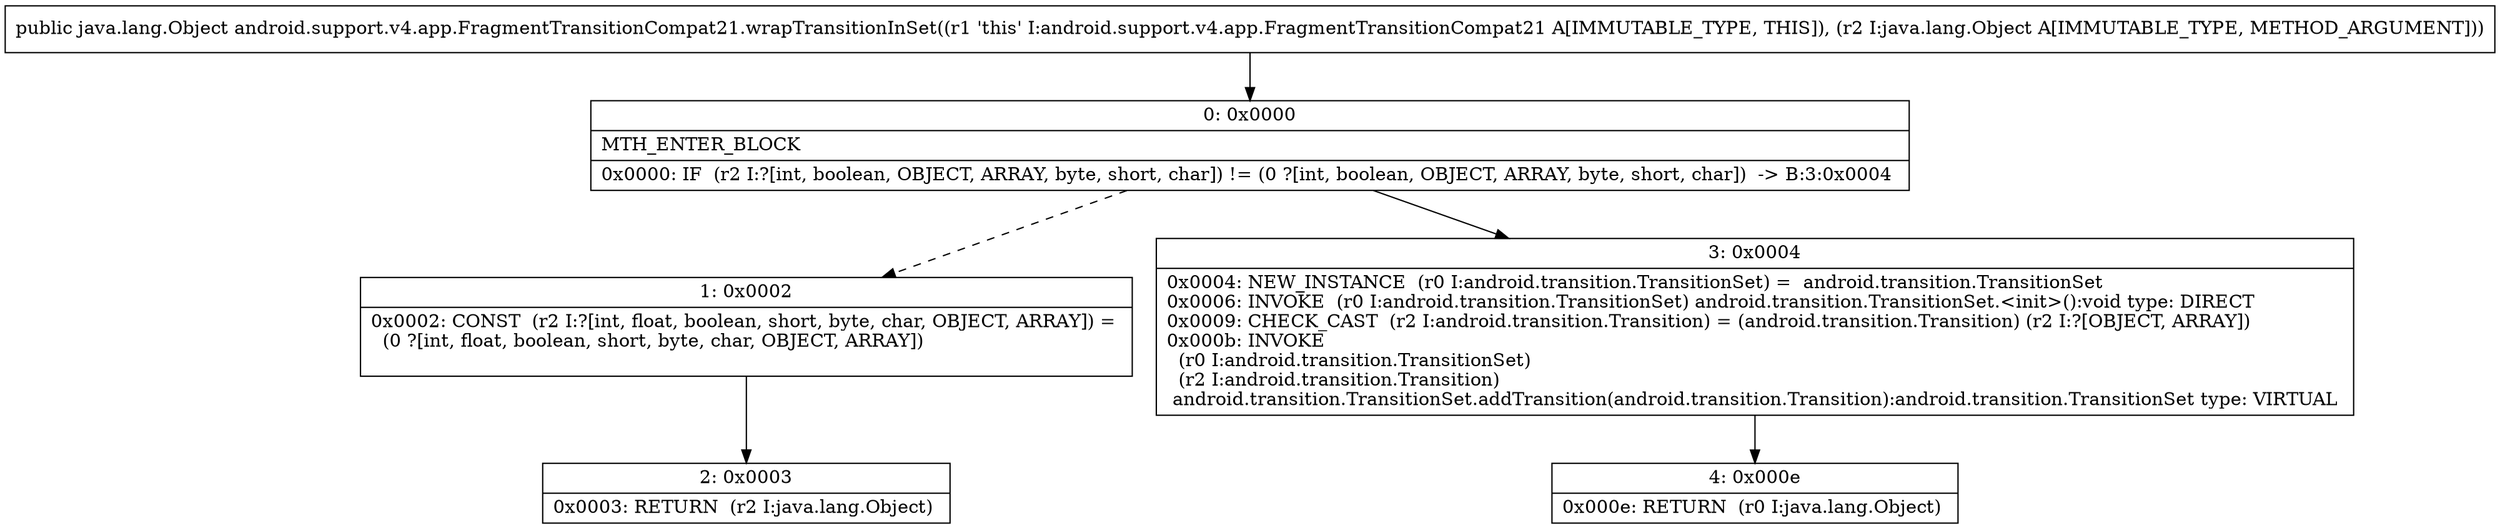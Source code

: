 digraph "CFG forandroid.support.v4.app.FragmentTransitionCompat21.wrapTransitionInSet(Ljava\/lang\/Object;)Ljava\/lang\/Object;" {
Node_0 [shape=record,label="{0\:\ 0x0000|MTH_ENTER_BLOCK\l|0x0000: IF  (r2 I:?[int, boolean, OBJECT, ARRAY, byte, short, char]) != (0 ?[int, boolean, OBJECT, ARRAY, byte, short, char])  \-\> B:3:0x0004 \l}"];
Node_1 [shape=record,label="{1\:\ 0x0002|0x0002: CONST  (r2 I:?[int, float, boolean, short, byte, char, OBJECT, ARRAY]) = \l  (0 ?[int, float, boolean, short, byte, char, OBJECT, ARRAY])\l \l}"];
Node_2 [shape=record,label="{2\:\ 0x0003|0x0003: RETURN  (r2 I:java.lang.Object) \l}"];
Node_3 [shape=record,label="{3\:\ 0x0004|0x0004: NEW_INSTANCE  (r0 I:android.transition.TransitionSet) =  android.transition.TransitionSet \l0x0006: INVOKE  (r0 I:android.transition.TransitionSet) android.transition.TransitionSet.\<init\>():void type: DIRECT \l0x0009: CHECK_CAST  (r2 I:android.transition.Transition) = (android.transition.Transition) (r2 I:?[OBJECT, ARRAY]) \l0x000b: INVOKE  \l  (r0 I:android.transition.TransitionSet)\l  (r2 I:android.transition.Transition)\l android.transition.TransitionSet.addTransition(android.transition.Transition):android.transition.TransitionSet type: VIRTUAL \l}"];
Node_4 [shape=record,label="{4\:\ 0x000e|0x000e: RETURN  (r0 I:java.lang.Object) \l}"];
MethodNode[shape=record,label="{public java.lang.Object android.support.v4.app.FragmentTransitionCompat21.wrapTransitionInSet((r1 'this' I:android.support.v4.app.FragmentTransitionCompat21 A[IMMUTABLE_TYPE, THIS]), (r2 I:java.lang.Object A[IMMUTABLE_TYPE, METHOD_ARGUMENT])) }"];
MethodNode -> Node_0;
Node_0 -> Node_1[style=dashed];
Node_0 -> Node_3;
Node_1 -> Node_2;
Node_3 -> Node_4;
}

